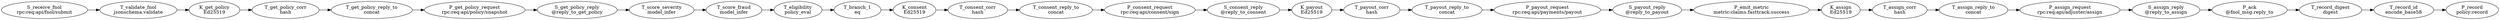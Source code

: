 digraph G {
  rankdir=LR;
  n0 [label="S_receive_fnol
rpc:req:api/fnol/submit"];
  n1 [label="T_validate_fnol
jsonschema.validate"];
  n0 -> n1;
  n2 [label="K_get_policy
Ed25519"];
  n1 -> n2;
  n3 [label="T_get_policy_corr
hash"];
  n2 -> n3;
  n4 [label="T_get_policy_reply_to
concat"];
  n3 -> n4;
  n5 [label="P_get_policy_request
rpc:req:api/policy/snapshot"];
  n4 -> n5;
  n6 [label="S_get_policy_reply
@reply_to_get_policy"];
  n5 -> n6;
  n7 [label="T_score_severity
model_infer"];
  n6 -> n7;
  n8 [label="T_score_fraud
model_infer"];
  n7 -> n8;
  n9 [label="T_eligibility
policy_eval"];
  n8 -> n9;
  n10 [label="T_branch_1
eq"];
  n9 -> n10;
  n11 [label="K_consent
Ed25519"];
  n10 -> n11;
  n12 [label="T_consent_corr
hash"];
  n11 -> n12;
  n13 [label="T_consent_reply_to
concat"];
  n12 -> n13;
  n14 [label="P_consent_request
rpc:req:api/consent/sign"];
  n13 -> n14;
  n15 [label="S_consent_reply
@reply_to_consent"];
  n14 -> n15;
  n16 [label="K_payout
Ed25519"];
  n15 -> n16;
  n17 [label="T_payout_corr
hash"];
  n16 -> n17;
  n18 [label="T_payout_reply_to
concat"];
  n17 -> n18;
  n19 [label="P_payout_request
rpc:req:api/payments/payout"];
  n18 -> n19;
  n20 [label="S_payout_reply
@reply_to_payout"];
  n19 -> n20;
  n21 [label="P_emit_metric
metric:claims.fasttrack.success"];
  n20 -> n21;
  n22 [label="K_assign
Ed25519"];
  n21 -> n22;
  n23 [label="T_assign_corr
hash"];
  n22 -> n23;
  n24 [label="T_assign_reply_to
concat"];
  n23 -> n24;
  n25 [label="P_assign_request
rpc:req:api/adjuster/assign"];
  n24 -> n25;
  n26 [label="S_assign_reply
@reply_to_assign"];
  n25 -> n26;
  n27 [label="P_ack
@fnol_msg.reply_to"];
  n26 -> n27;
  n28 [label="T_record_digest
digest"];
  n27 -> n28;
  n29 [label="T_record_id
encode_base58"];
  n28 -> n29;
  n30 [label="P_record
policy:record"];
  n29 -> n30;
}

